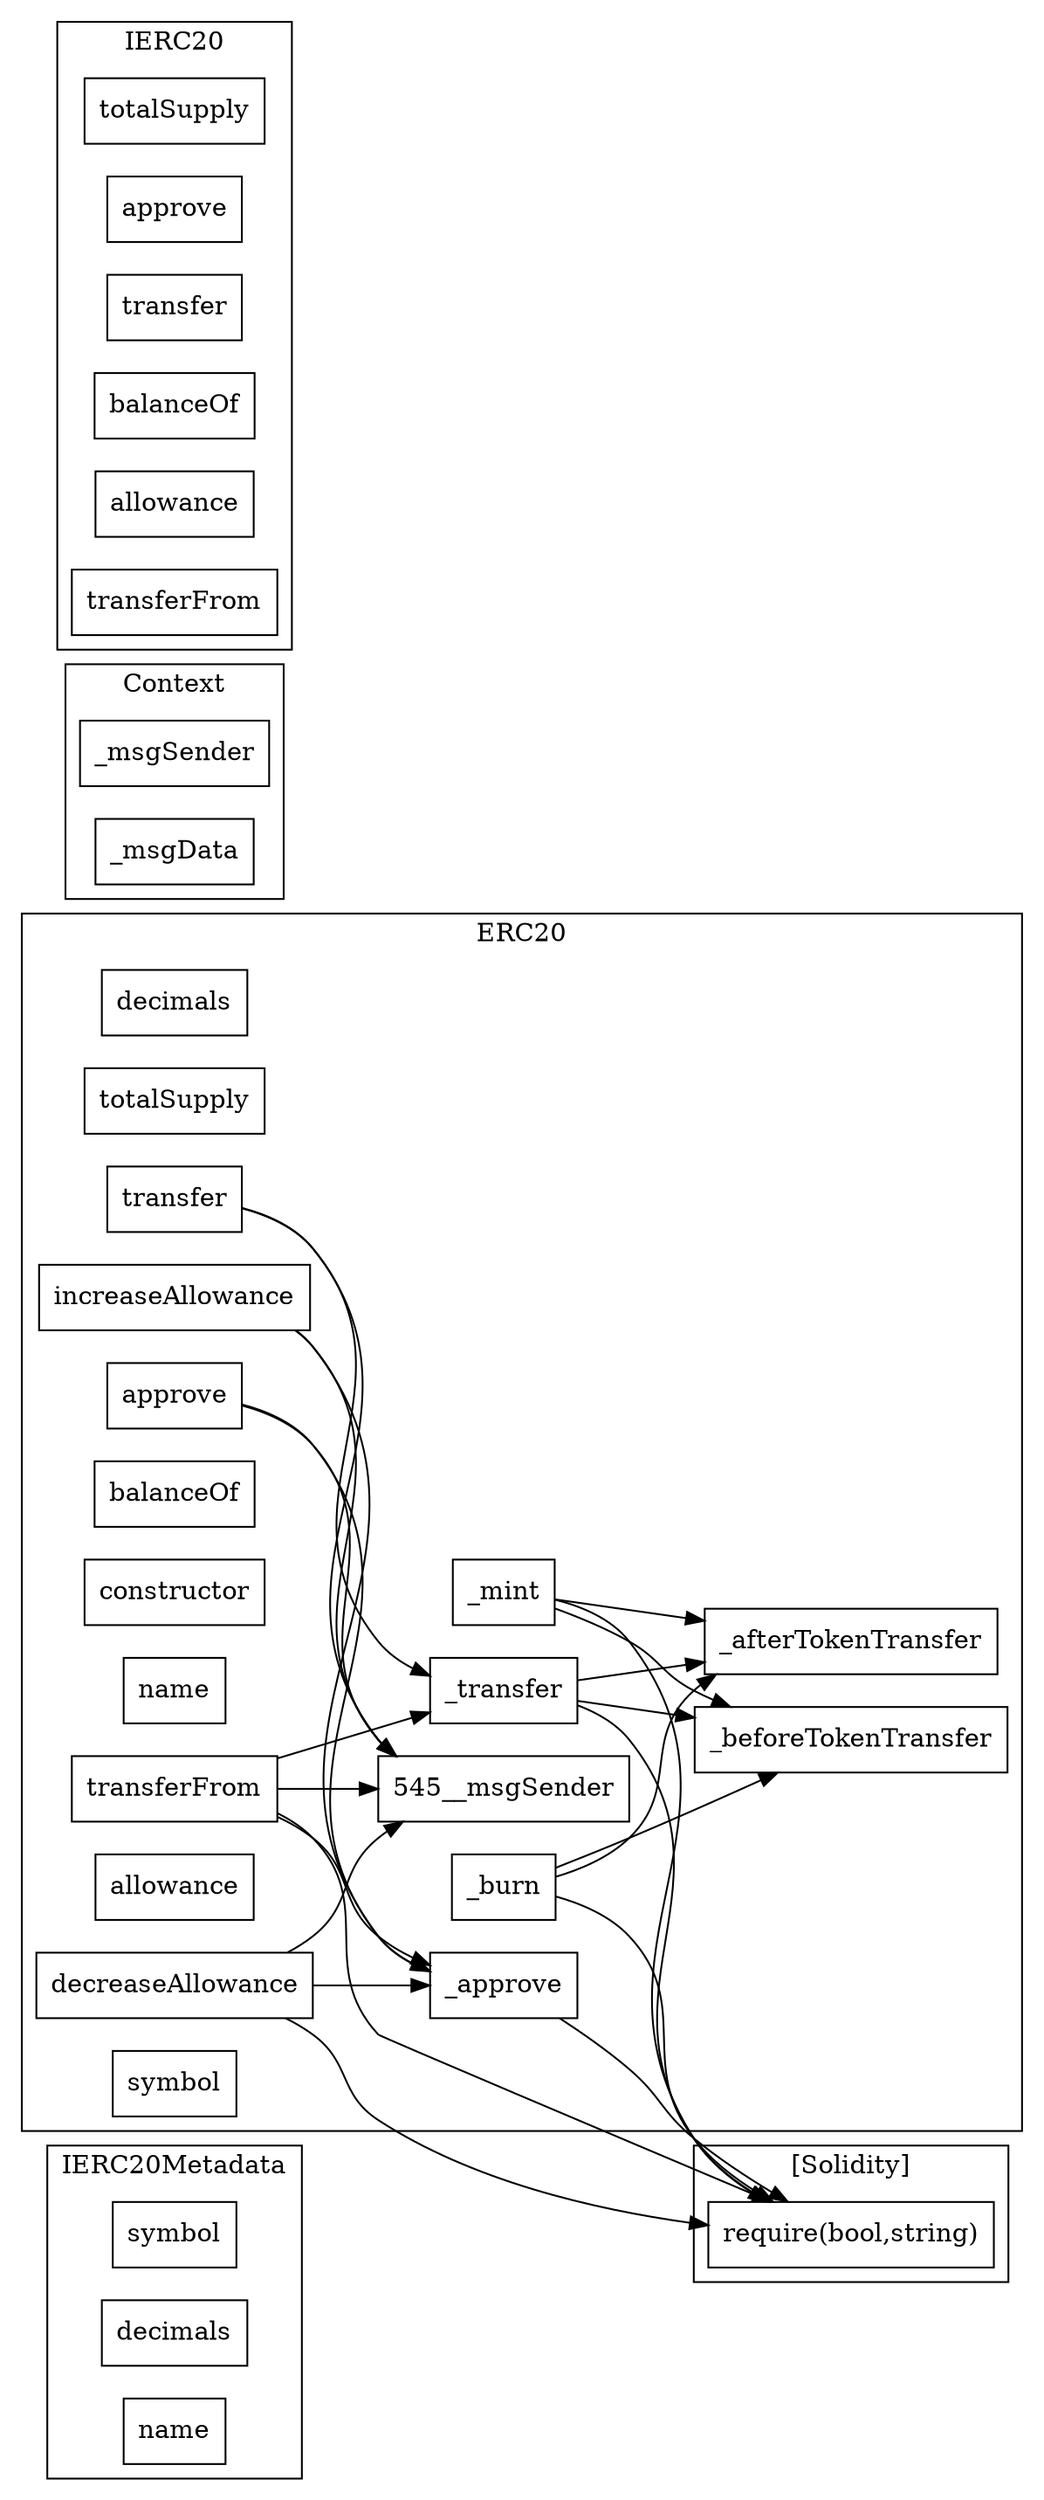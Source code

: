 strict digraph {
rankdir="LR"
node [shape=box]
subgraph cluster_648_IERC20Metadata {
label = "IERC20Metadata"
"648_symbol" [label="symbol"]
"648_decimals" [label="decimals"]
"648_name" [label="name"]
}subgraph cluster_545_ERC20 {
label = "ERC20"
"545__afterTokenTransfer" [label="_afterTokenTransfer"]
"545_decimals" [label="decimals"]
"545_totalSupply" [label="totalSupply"]
"545_decreaseAllowance" [label="decreaseAllowance"]
"545_approve" [label="approve"]
"545_increaseAllowance" [label="increaseAllowance"]
"545_balanceOf" [label="balanceOf"]
"545_constructor" [label="constructor"]
"545__mint" [label="_mint"]
"545_name" [label="name"]
"545__beforeTokenTransfer" [label="_beforeTokenTransfer"]
"545__transfer" [label="_transfer"]
"545__burn" [label="_burn"]
"545_transfer" [label="transfer"]
"545_allowance" [label="allowance"]
"545_transferFrom" [label="transferFrom"]
"545_symbol" [label="symbol"]
"545__approve" [label="_approve"]
"545_transferFrom" -> "545__msgSender"
"545__burn" -> "545__afterTokenTransfer"
"545_transfer" -> "545__transfer"
"545_transfer" -> "545__msgSender"
"545_decreaseAllowance" -> "545__msgSender"
"545__transfer" -> "545__beforeTokenTransfer"
"545__mint" -> "545__afterTokenTransfer"
"545__mint" -> "545__beforeTokenTransfer"
"545__transfer" -> "545__afterTokenTransfer"
"545_decreaseAllowance" -> "545__approve"
"545_approve" -> "545__msgSender"
"545_transferFrom" -> "545__approve"
"545_increaseAllowance" -> "545__approve"
"545_transferFrom" -> "545__transfer"
"545_increaseAllowance" -> "545__msgSender"
"545__burn" -> "545__beforeTokenTransfer"
"545_approve" -> "545__approve"
}subgraph cluster_670_Context {
label = "Context"
"670__msgSender" [label="_msgSender"]
"670__msgData" [label="_msgData"]
}subgraph cluster_623_IERC20 {
label = "IERC20"
"623_totalSupply" [label="totalSupply"]
"623_approve" [label="approve"]
"623_transfer" [label="transfer"]
"623_balanceOf" [label="balanceOf"]
"623_allowance" [label="allowance"]
"623_transferFrom" [label="transferFrom"]
}subgraph cluster_solidity {
label = "[Solidity]"
"require(bool,string)" 
"545_decreaseAllowance" -> "require(bool,string)"
"545_transferFrom" -> "require(bool,string)"
"545__approve" -> "require(bool,string)"
"545__transfer" -> "require(bool,string)"
"545__mint" -> "require(bool,string)"
"545__burn" -> "require(bool,string)"
}
}